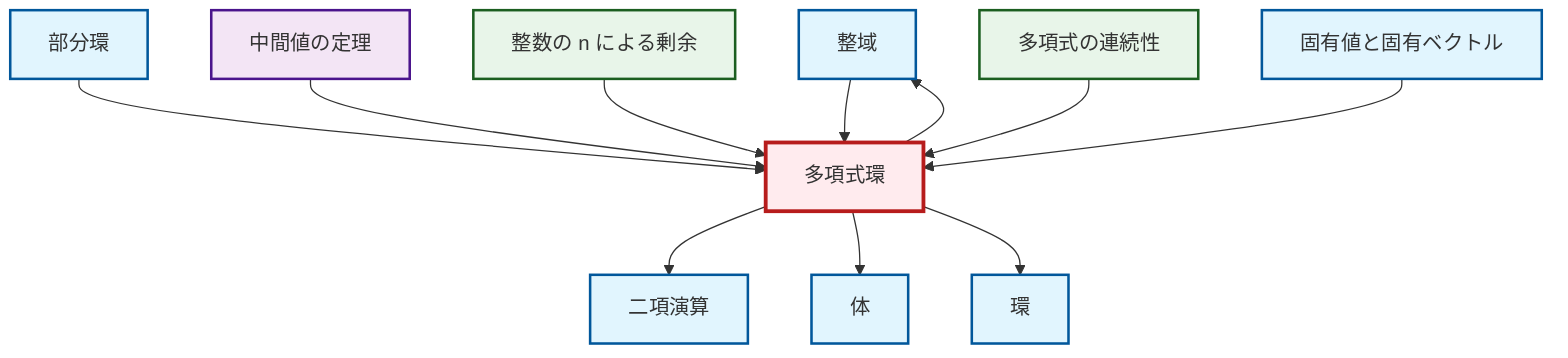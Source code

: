 graph TD
    classDef definition fill:#e1f5fe,stroke:#01579b,stroke-width:2px
    classDef theorem fill:#f3e5f5,stroke:#4a148c,stroke-width:2px
    classDef axiom fill:#fff3e0,stroke:#e65100,stroke-width:2px
    classDef example fill:#e8f5e9,stroke:#1b5e20,stroke-width:2px
    classDef current fill:#ffebee,stroke:#b71c1c,stroke-width:3px
    def-binary-operation["二項演算"]:::definition
    def-integral-domain["整域"]:::definition
    def-eigenvalue-eigenvector["固有値と固有ベクトル"]:::definition
    def-field["体"]:::definition
    ex-polynomial-continuity["多項式の連続性"]:::example
    ex-quotient-integers-mod-n["整数の n による剰余"]:::example
    def-subring["部分環"]:::definition
    def-ring["環"]:::definition
    def-polynomial-ring["多項式環"]:::definition
    thm-intermediate-value["中間値の定理"]:::theorem
    def-subring --> def-polynomial-ring
    thm-intermediate-value --> def-polynomial-ring
    def-integral-domain --> def-polynomial-ring
    def-polynomial-ring --> def-binary-operation
    def-polynomial-ring --> def-field
    ex-quotient-integers-mod-n --> def-polynomial-ring
    ex-polynomial-continuity --> def-polynomial-ring
    def-polynomial-ring --> def-ring
    def-polynomial-ring --> def-integral-domain
    def-eigenvalue-eigenvector --> def-polynomial-ring
    class def-polynomial-ring current
